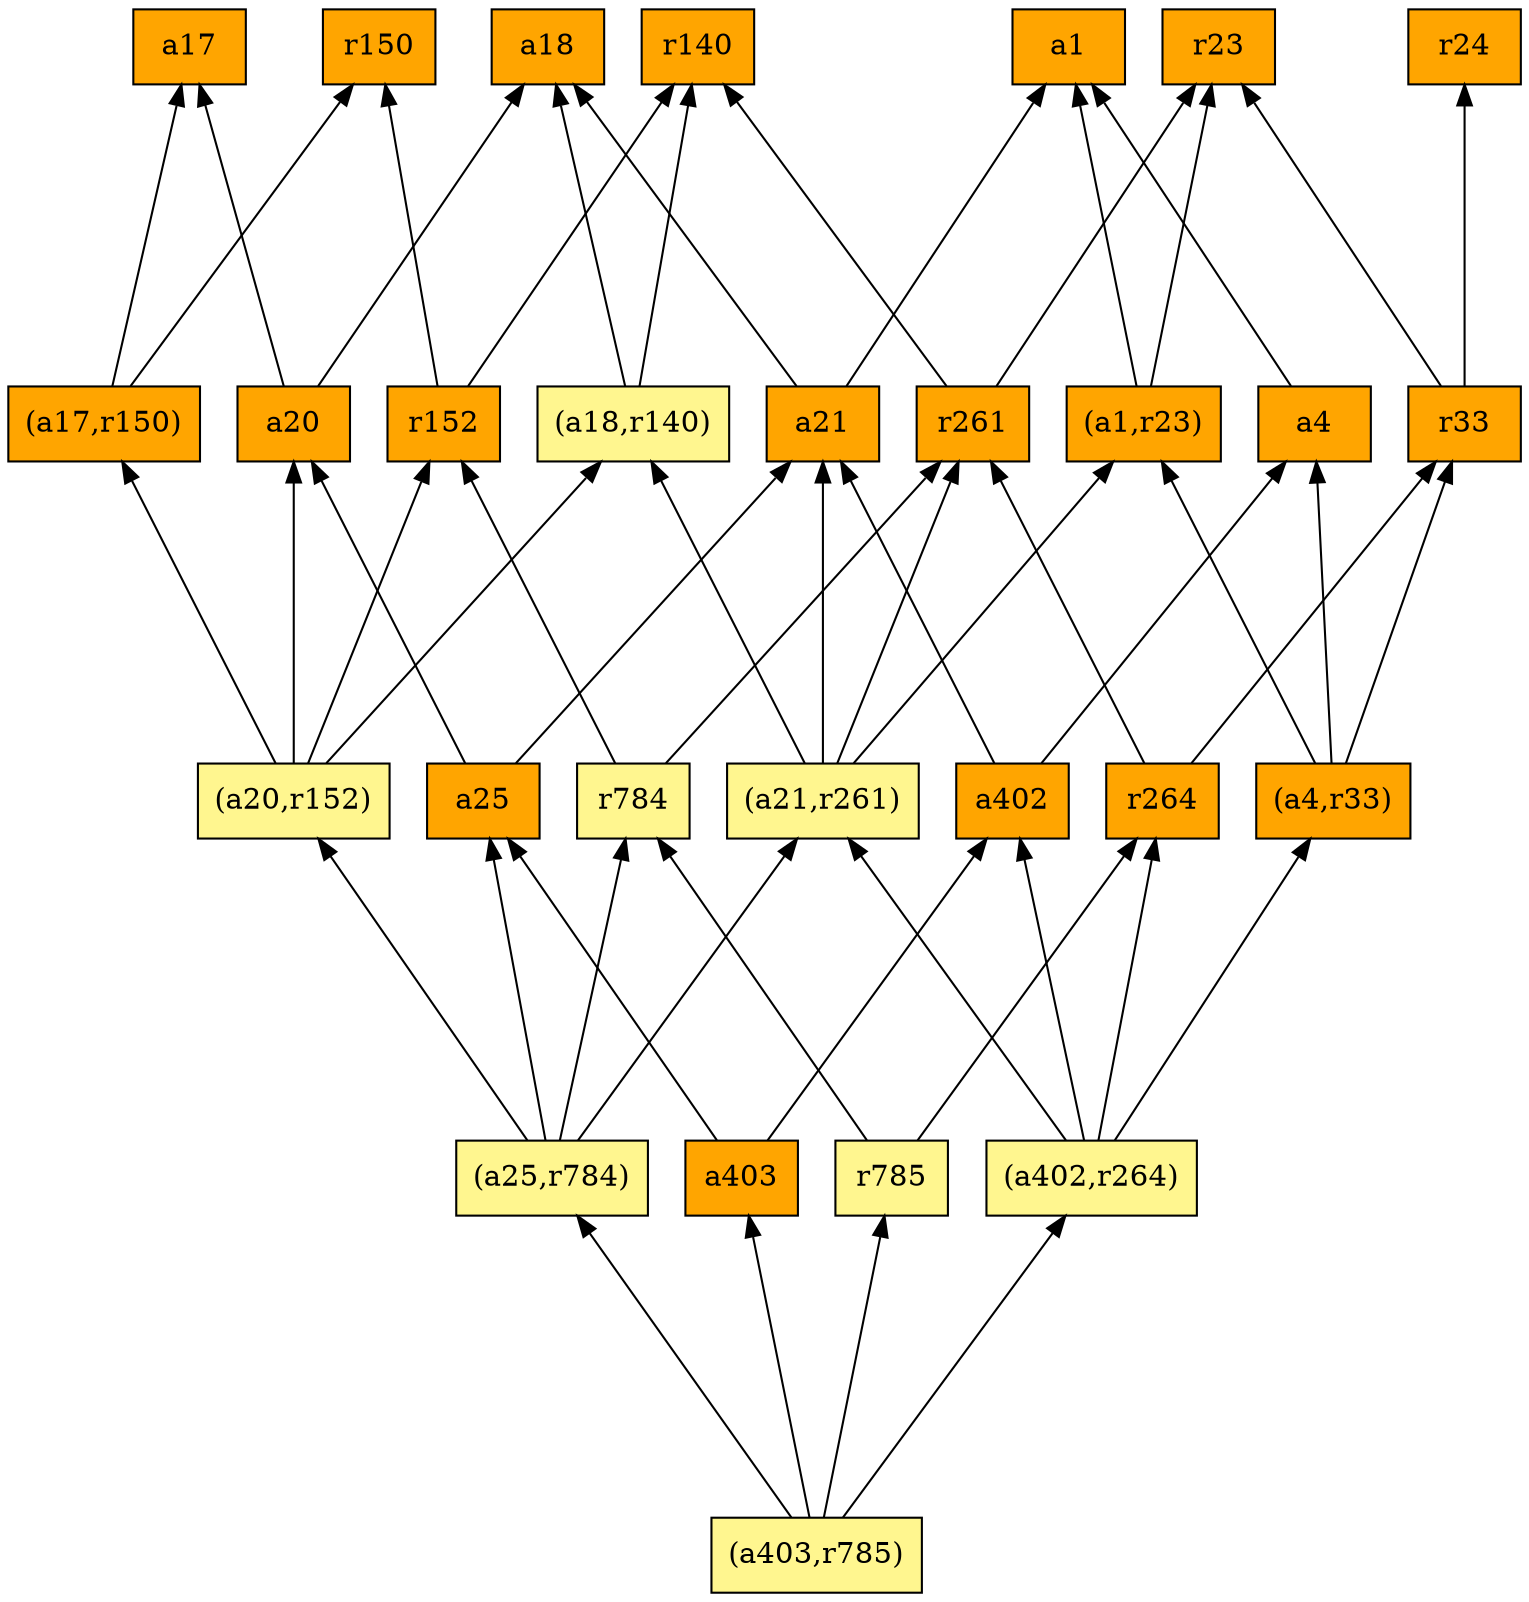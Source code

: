 digraph G {
rankdir=BT;ranksep="2.0";
"(a21,r261)" [shape=record,fillcolor=khaki1,style=filled,label="{(a21,r261)}"];
"(a4,r33)" [shape=record,fillcolor=orange,style=filled,label="{(a4,r33)}"];
"(a403,r785)" [shape=record,fillcolor=khaki1,style=filled,label="{(a403,r785)}"];
"a17" [shape=record,fillcolor=orange,style=filled,label="{a17}"];
"a25" [shape=record,fillcolor=orange,style=filled,label="{a25}"];
"a402" [shape=record,fillcolor=orange,style=filled,label="{a402}"];
"a18" [shape=record,fillcolor=orange,style=filled,label="{a18}"];
"r150" [shape=record,fillcolor=orange,style=filled,label="{r150}"];
"a21" [shape=record,fillcolor=orange,style=filled,label="{a21}"];
"(a20,r152)" [shape=record,fillcolor=khaki1,style=filled,label="{(a20,r152)}"];
"a403" [shape=record,fillcolor=orange,style=filled,label="{a403}"];
"r152" [shape=record,fillcolor=orange,style=filled,label="{r152}"];
"a1" [shape=record,fillcolor=orange,style=filled,label="{a1}"];
"(a1,r23)" [shape=record,fillcolor=orange,style=filled,label="{(a1,r23)}"];
"r785" [shape=record,fillcolor=khaki1,style=filled,label="{r785}"];
"r140" [shape=record,fillcolor=orange,style=filled,label="{r140}"];
"a4" [shape=record,fillcolor=orange,style=filled,label="{a4}"];
"a20" [shape=record,fillcolor=orange,style=filled,label="{a20}"];
"r24" [shape=record,fillcolor=orange,style=filled,label="{r24}"];
"r261" [shape=record,fillcolor=orange,style=filled,label="{r261}"];
"r784" [shape=record,fillcolor=khaki1,style=filled,label="{r784}"];
"(a25,r784)" [shape=record,fillcolor=khaki1,style=filled,label="{(a25,r784)}"];
"r33" [shape=record,fillcolor=orange,style=filled,label="{r33}"];
"r23" [shape=record,fillcolor=orange,style=filled,label="{r23}"];
"(a18,r140)" [shape=record,fillcolor=khaki1,style=filled,label="{(a18,r140)}"];
"r264" [shape=record,fillcolor=orange,style=filled,label="{r264}"];
"(a402,r264)" [shape=record,fillcolor=khaki1,style=filled,label="{(a402,r264)}"];
"(a17,r150)" [shape=record,fillcolor=orange,style=filled,label="{(a17,r150)}"];
"(a21,r261)" -> "(a18,r140)"
"(a21,r261)" -> "a21"
"(a21,r261)" -> "(a1,r23)"
"(a21,r261)" -> "r261"
"(a4,r33)" -> "a4"
"(a4,r33)" -> "(a1,r23)"
"(a4,r33)" -> "r33"
"(a403,r785)" -> "r785"
"(a403,r785)" -> "(a25,r784)"
"(a403,r785)" -> "(a402,r264)"
"(a403,r785)" -> "a403"
"a25" -> "a20"
"a25" -> "a21"
"a402" -> "a21"
"a402" -> "a4"
"a21" -> "a1"
"a21" -> "a18"
"(a20,r152)" -> "r152"
"(a20,r152)" -> "a20"
"(a20,r152)" -> "(a18,r140)"
"(a20,r152)" -> "(a17,r150)"
"a403" -> "a25"
"a403" -> "a402"
"r152" -> "r150"
"r152" -> "r140"
"(a1,r23)" -> "a1"
"(a1,r23)" -> "r23"
"r785" -> "r784"
"r785" -> "r264"
"a4" -> "a1"
"a20" -> "a18"
"a20" -> "a17"
"r261" -> "r23"
"r261" -> "r140"
"r784" -> "r152"
"r784" -> "r261"
"(a25,r784)" -> "(a21,r261)"
"(a25,r784)" -> "r784"
"(a25,r784)" -> "a25"
"(a25,r784)" -> "(a20,r152)"
"r33" -> "r24"
"r33" -> "r23"
"(a18,r140)" -> "a18"
"(a18,r140)" -> "r140"
"r264" -> "r261"
"r264" -> "r33"
"(a402,r264)" -> "(a21,r261)"
"(a402,r264)" -> "(a4,r33)"
"(a402,r264)" -> "a402"
"(a402,r264)" -> "r264"
"(a17,r150)" -> "r150"
"(a17,r150)" -> "a17"
}
